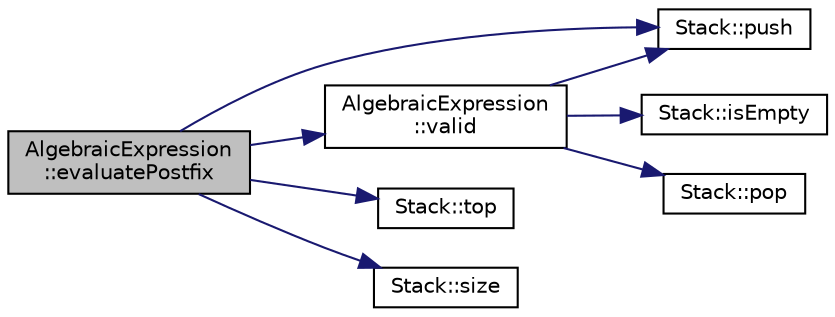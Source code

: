 digraph "AlgebraicExpression::evaluatePostfix"
{
  edge [fontname="Helvetica",fontsize="10",labelfontname="Helvetica",labelfontsize="10"];
  node [fontname="Helvetica",fontsize="10",shape=record];
  rankdir="LR";
  Node1 [label="AlgebraicExpression\l::evaluatePostfix",height=0.2,width=0.4,color="black", fillcolor="grey75", style="filled", fontcolor="black"];
  Node1 -> Node2 [color="midnightblue",fontsize="10",style="solid",fontname="Helvetica"];
  Node2 [label="AlgebraicExpression\l::valid",height=0.2,width=0.4,color="black", fillcolor="white", style="filled",URL="$classAlgebraicExpression.html#aa3c08af8a2b4d67c356f3cf69b2f6bc6"];
  Node2 -> Node3 [color="midnightblue",fontsize="10",style="solid",fontname="Helvetica"];
  Node3 [label="Stack::push",height=0.2,width=0.4,color="black", fillcolor="white", style="filled",URL="$classStack.html#a3553a0aa2c9640c5266e4d8790863e2e"];
  Node2 -> Node4 [color="midnightblue",fontsize="10",style="solid",fontname="Helvetica"];
  Node4 [label="Stack::isEmpty",height=0.2,width=0.4,color="black", fillcolor="white", style="filled",URL="$classStack.html#ad0db0d9b249e871bb7504ed89a99d3a7"];
  Node2 -> Node5 [color="midnightblue",fontsize="10",style="solid",fontname="Helvetica"];
  Node5 [label="Stack::pop",height=0.2,width=0.4,color="black", fillcolor="white", style="filled",URL="$classStack.html#a2723aec5c7e2611b97fcffeb7709de33"];
  Node1 -> Node3 [color="midnightblue",fontsize="10",style="solid",fontname="Helvetica"];
  Node1 -> Node6 [color="midnightblue",fontsize="10",style="solid",fontname="Helvetica"];
  Node6 [label="Stack::top",height=0.2,width=0.4,color="black", fillcolor="white", style="filled",URL="$classStack.html#ad461f6de40c8672dbf743068f4515061"];
  Node1 -> Node7 [color="midnightblue",fontsize="10",style="solid",fontname="Helvetica"];
  Node7 [label="Stack::size",height=0.2,width=0.4,color="black", fillcolor="white", style="filled",URL="$classStack.html#a3091d98f798b1b3e69b644d5b778c428"];
}
